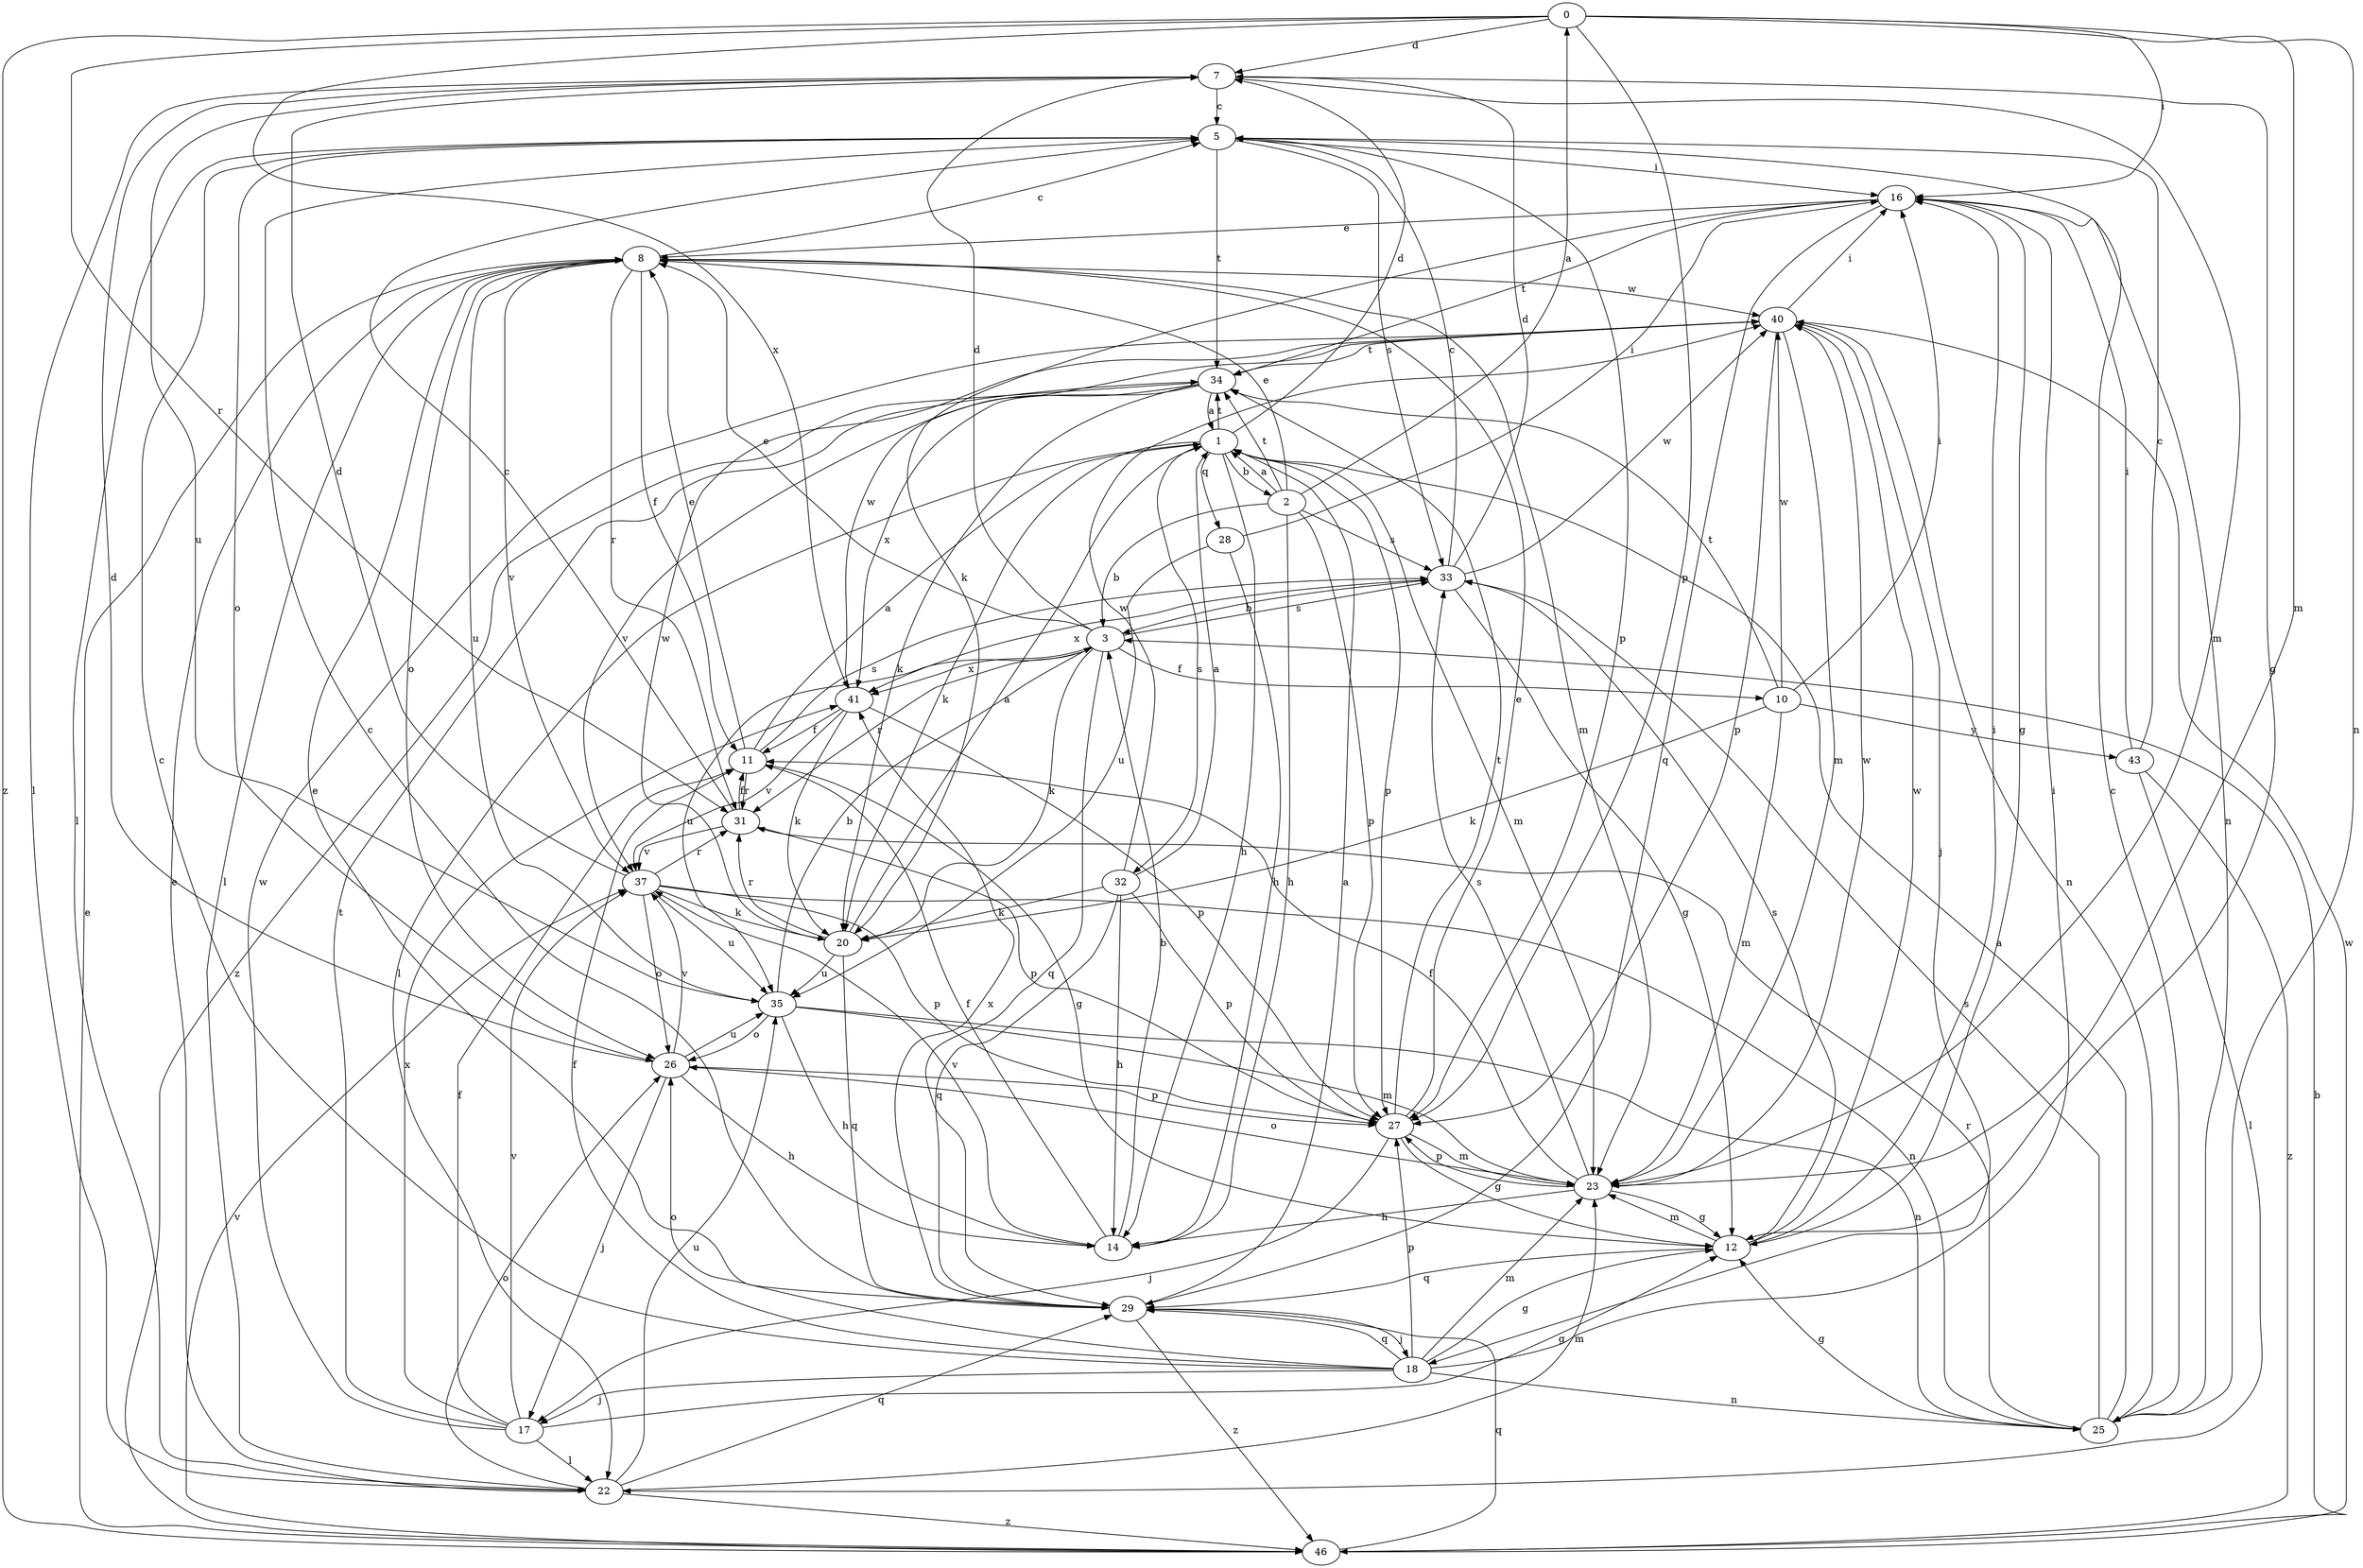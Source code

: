 strict digraph  {
0;
1;
2;
3;
5;
7;
8;
10;
11;
12;
14;
16;
17;
18;
20;
22;
23;
25;
26;
27;
28;
29;
31;
32;
33;
34;
35;
37;
40;
41;
43;
46;
0 -> 7  [label=d];
0 -> 16  [label=i];
0 -> 23  [label=m];
0 -> 25  [label=n];
0 -> 27  [label=p];
0 -> 31  [label=r];
0 -> 41  [label=x];
0 -> 46  [label=z];
1 -> 2  [label=b];
1 -> 7  [label=d];
1 -> 14  [label=h];
1 -> 20  [label=k];
1 -> 22  [label=l];
1 -> 23  [label=m];
1 -> 27  [label=p];
1 -> 28  [label=q];
1 -> 32  [label=s];
1 -> 34  [label=t];
2 -> 0  [label=a];
2 -> 1  [label=a];
2 -> 3  [label=b];
2 -> 8  [label=e];
2 -> 14  [label=h];
2 -> 27  [label=p];
2 -> 33  [label=s];
2 -> 34  [label=t];
3 -> 7  [label=d];
3 -> 8  [label=e];
3 -> 10  [label=f];
3 -> 20  [label=k];
3 -> 29  [label=q];
3 -> 31  [label=r];
3 -> 33  [label=s];
3 -> 35  [label=u];
3 -> 41  [label=x];
5 -> 16  [label=i];
5 -> 22  [label=l];
5 -> 26  [label=o];
5 -> 27  [label=p];
5 -> 33  [label=s];
5 -> 34  [label=t];
7 -> 5  [label=c];
7 -> 12  [label=g];
7 -> 22  [label=l];
7 -> 23  [label=m];
7 -> 35  [label=u];
8 -> 5  [label=c];
8 -> 11  [label=f];
8 -> 22  [label=l];
8 -> 23  [label=m];
8 -> 26  [label=o];
8 -> 31  [label=r];
8 -> 35  [label=u];
8 -> 37  [label=v];
8 -> 40  [label=w];
10 -> 16  [label=i];
10 -> 20  [label=k];
10 -> 23  [label=m];
10 -> 34  [label=t];
10 -> 40  [label=w];
10 -> 43  [label=y];
11 -> 1  [label=a];
11 -> 8  [label=e];
11 -> 12  [label=g];
11 -> 31  [label=r];
11 -> 33  [label=s];
12 -> 16  [label=i];
12 -> 23  [label=m];
12 -> 29  [label=q];
12 -> 33  [label=s];
12 -> 40  [label=w];
14 -> 3  [label=b];
14 -> 11  [label=f];
14 -> 37  [label=v];
16 -> 8  [label=e];
16 -> 12  [label=g];
16 -> 20  [label=k];
16 -> 25  [label=n];
16 -> 29  [label=q];
16 -> 34  [label=t];
17 -> 11  [label=f];
17 -> 12  [label=g];
17 -> 22  [label=l];
17 -> 34  [label=t];
17 -> 37  [label=v];
17 -> 40  [label=w];
17 -> 41  [label=x];
18 -> 5  [label=c];
18 -> 11  [label=f];
18 -> 12  [label=g];
18 -> 16  [label=i];
18 -> 17  [label=j];
18 -> 23  [label=m];
18 -> 25  [label=n];
18 -> 26  [label=o];
18 -> 27  [label=p];
18 -> 29  [label=q];
20 -> 1  [label=a];
20 -> 29  [label=q];
20 -> 31  [label=r];
20 -> 35  [label=u];
20 -> 40  [label=w];
22 -> 8  [label=e];
22 -> 23  [label=m];
22 -> 26  [label=o];
22 -> 29  [label=q];
22 -> 35  [label=u];
22 -> 46  [label=z];
23 -> 11  [label=f];
23 -> 12  [label=g];
23 -> 14  [label=h];
23 -> 26  [label=o];
23 -> 27  [label=p];
23 -> 33  [label=s];
23 -> 40  [label=w];
25 -> 1  [label=a];
25 -> 5  [label=c];
25 -> 12  [label=g];
25 -> 31  [label=r];
25 -> 33  [label=s];
26 -> 7  [label=d];
26 -> 14  [label=h];
26 -> 17  [label=j];
26 -> 27  [label=p];
26 -> 35  [label=u];
26 -> 37  [label=v];
27 -> 8  [label=e];
27 -> 12  [label=g];
27 -> 17  [label=j];
27 -> 23  [label=m];
27 -> 34  [label=t];
28 -> 14  [label=h];
28 -> 16  [label=i];
28 -> 35  [label=u];
29 -> 1  [label=a];
29 -> 5  [label=c];
29 -> 8  [label=e];
29 -> 18  [label=j];
29 -> 41  [label=x];
29 -> 46  [label=z];
31 -> 5  [label=c];
31 -> 11  [label=f];
31 -> 27  [label=p];
31 -> 37  [label=v];
32 -> 1  [label=a];
32 -> 14  [label=h];
32 -> 20  [label=k];
32 -> 27  [label=p];
32 -> 29  [label=q];
32 -> 40  [label=w];
33 -> 3  [label=b];
33 -> 5  [label=c];
33 -> 7  [label=d];
33 -> 12  [label=g];
33 -> 40  [label=w];
33 -> 41  [label=x];
34 -> 1  [label=a];
34 -> 20  [label=k];
34 -> 37  [label=v];
34 -> 41  [label=x];
34 -> 46  [label=z];
35 -> 3  [label=b];
35 -> 14  [label=h];
35 -> 23  [label=m];
35 -> 25  [label=n];
35 -> 26  [label=o];
37 -> 7  [label=d];
37 -> 20  [label=k];
37 -> 25  [label=n];
37 -> 26  [label=o];
37 -> 27  [label=p];
37 -> 31  [label=r];
37 -> 35  [label=u];
40 -> 16  [label=i];
40 -> 18  [label=j];
40 -> 23  [label=m];
40 -> 25  [label=n];
40 -> 27  [label=p];
40 -> 34  [label=t];
41 -> 11  [label=f];
41 -> 20  [label=k];
41 -> 27  [label=p];
41 -> 37  [label=v];
41 -> 40  [label=w];
43 -> 5  [label=c];
43 -> 16  [label=i];
43 -> 22  [label=l];
43 -> 46  [label=z];
46 -> 3  [label=b];
46 -> 8  [label=e];
46 -> 29  [label=q];
46 -> 37  [label=v];
46 -> 40  [label=w];
}
